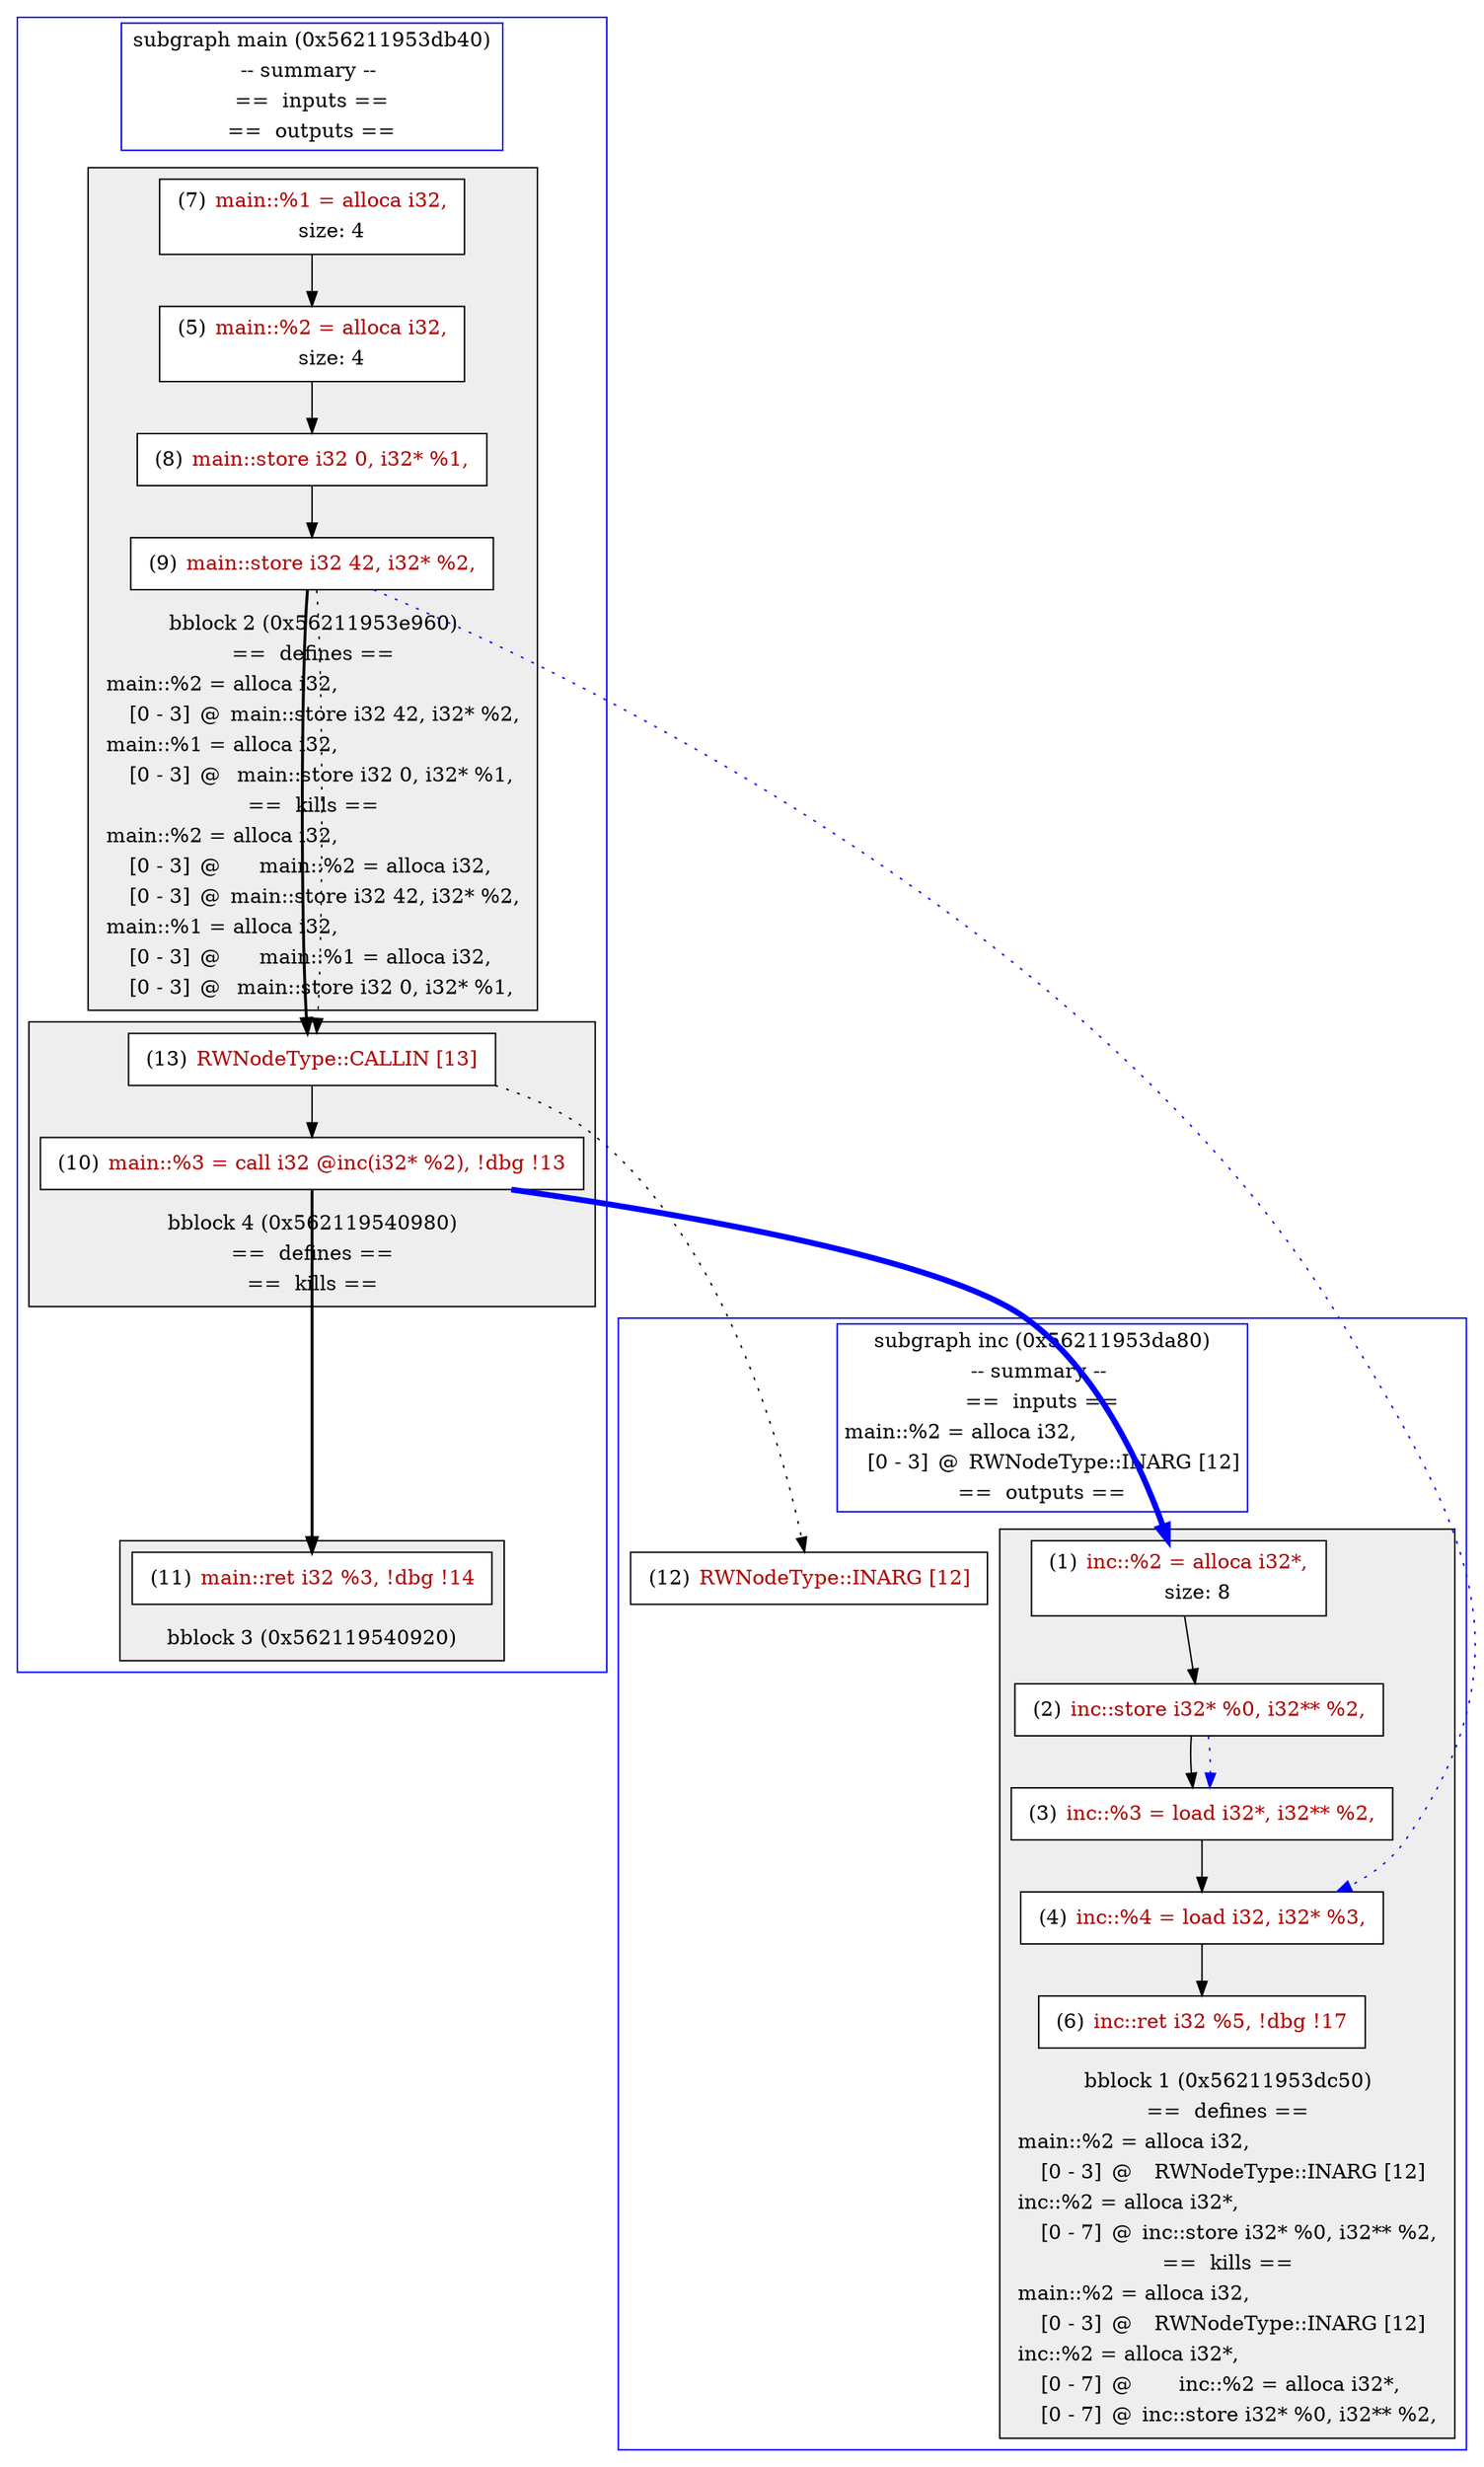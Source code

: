 digraph "Data Dependencies Graph" {
  compound=true;

subgraph cluster_subg_0x56211953da80 {
  compound=true;

  style=filled;
  fillcolor=white; color=blue;
  label=<<table cellborder="0"><tr><td colspan="4">subgraph inc (0x56211953da80)</td></tr>
<tr><td colspan="4">-- summary -- </td></tr>
<tr><td colspan="4">==  inputs ==</td></tr><tr><td align="left" colspan="4">main::%2 = alloca i32,</td></tr><tr><td>&nbsp;&nbsp;</td><td>[0 - 3]</td><td>@</td><td>RWNodeType::INARG [12]</td></tr>
<tr><td colspan="4">==  outputs ==</td></tr></table>>;
	NODE0x562119541510 [label=<<table border="0"><tr><td>(12)</td> <td><font color="#af0000">RWNodeType::INARG [12]</font></td></tr>
</table>>
 style=filled fillcolor=white shape=box]
subgraph cluster_bb_0x56211953dc50 {
    style=filled;
    fillcolor="#eeeeee";
    color="black";
label=<<table border="0">
<tr><td colspan="4">bblock 1 (0x56211953dc50)</td></tr><tr><td colspan="4">==  defines ==</td></tr><tr><td align="left" colspan="4">main::%2 = alloca i32,</td></tr><tr><td>&nbsp;&nbsp;</td><td>[0 - 3]</td><td>@</td><td>RWNodeType::INARG [12]</td></tr>
<tr><td align="left" colspan="4">inc::%2 = alloca i32*,</td></tr><tr><td>&nbsp;&nbsp;</td><td>[0 - 7]</td><td>@</td><td>inc::store i32* %0, i32** %2,</td></tr>
<tr><td colspan="4">==  kills ==</td></tr><tr><td align="left" colspan="4">main::%2 = alloca i32,</td></tr><tr><td>&nbsp;&nbsp;</td><td>[0 - 3]</td><td>@</td><td>RWNodeType::INARG [12]</td></tr>
<tr><td align="left" colspan="4">inc::%2 = alloca i32*,</td></tr><tr><td>&nbsp;&nbsp;</td><td>[0 - 7]</td><td>@</td><td>inc::%2 = alloca i32*,</td></tr>
<tr><td>&nbsp;&nbsp;</td><td>[0 - 7]</td><td>@</td><td>inc::store i32* %0, i32** %2,</td></tr>
</table>>
labelloc=b
	NODE0x56211953dcb0 [label=<<table border="0"><tr><td>(1)</td> <td><font color="#af0000">inc::%2 = alloca i32*,</font></td></tr>
<tr><td></td><td>size: 8</td></tr>
</table>>
 style=filled fillcolor=white shape=box]
	NODE0x56211953df70 [label=<<table border="0"><tr><td>(2)</td> <td><font color="#af0000">inc::store i32* %0, i32** %2,</font></td></tr>
</table>>
 style=filled fillcolor=white shape=box]
	NODE0x56211953e150 [label=<<table border="0"><tr><td>(3)</td> <td><font color="#af0000">inc::%3 = load i32*, i32** %2,</font></td></tr>
</table>>
 style=filled fillcolor=white shape=box]
	NODE0x56211953e330 [label=<<table border="0"><tr><td>(4)</td> <td><font color="#af0000">inc::%4 = load i32, i32* %3,</font></td></tr>
</table>>
 style=filled fillcolor=white shape=box]
	NODE0x56211953e760 [label=<<table border="0"><tr><td>(6)</td> <td><font color="#af0000">inc::ret i32 %5, !dbg !17</font></td></tr>
</table>>
 style=filled fillcolor=white shape=box]
}
}
subgraph cluster_subg_0x56211953db40 {
  compound=true;

  style=filled;
  fillcolor=white; color=blue;
  label=<<table cellborder="0"><tr><td colspan="4">subgraph main (0x56211953db40)</td></tr>
<tr><td colspan="4">-- summary -- </td></tr>
<tr><td colspan="4">==  inputs ==</td></tr><tr><td colspan="4">==  outputs ==</td></tr></table>>;
subgraph cluster_bb_0x56211953e960 {
    style=filled;
    fillcolor="#eeeeee";
    color="black";
label=<<table border="0">
<tr><td colspan="4">bblock 2 (0x56211953e960)</td></tr><tr><td colspan="4">==  defines ==</td></tr><tr><td align="left" colspan="4">main::%2 = alloca i32,</td></tr><tr><td>&nbsp;&nbsp;</td><td>[0 - 3]</td><td>@</td><td>main::store i32 42, i32* %2,</td></tr>
<tr><td align="left" colspan="4">main::%1 = alloca i32,</td></tr><tr><td>&nbsp;&nbsp;</td><td>[0 - 3]</td><td>@</td><td>main::store i32 0, i32* %1,</td></tr>
<tr><td colspan="4">==  kills ==</td></tr><tr><td align="left" colspan="4">main::%2 = alloca i32,</td></tr><tr><td>&nbsp;&nbsp;</td><td>[0 - 3]</td><td>@</td><td>main::%2 = alloca i32,</td></tr>
<tr><td>&nbsp;&nbsp;</td><td>[0 - 3]</td><td>@</td><td>main::store i32 42, i32* %2,</td></tr>
<tr><td align="left" colspan="4">main::%1 = alloca i32,</td></tr><tr><td>&nbsp;&nbsp;</td><td>[0 - 3]</td><td>@</td><td>main::%1 = alloca i32,</td></tr>
<tr><td>&nbsp;&nbsp;</td><td>[0 - 3]</td><td>@</td><td>main::store i32 0, i32* %1,</td></tr>
</table>>
labelloc=b
	NODE0x56211953ea50 [label=<<table border="0"><tr><td>(7)</td> <td><font color="#af0000">main::%1 = alloca i32,</font></td></tr>
<tr><td></td><td>size: 4</td></tr>
</table>>
 style=filled fillcolor=white shape=box]
	NODE0x56211953e4d0 [label=<<table border="0"><tr><td>(5)</td> <td><font color="#af0000">main::%2 = alloca i32,</font></td></tr>
<tr><td></td><td>size: 4</td></tr>
</table>>
 style=filled fillcolor=white shape=box]
	NODE0x56211953ecd0 [label=<<table border="0"><tr><td>(8)</td> <td><font color="#af0000">main::store i32 0, i32* %1,</font></td></tr>
</table>>
 style=filled fillcolor=white shape=box]
	NODE0x56211953ef10 [label=<<table border="0"><tr><td>(9)</td> <td><font color="#af0000">main::store i32 42, i32* %2,</font></td></tr>
</table>>
 style=filled fillcolor=white shape=box]
}
subgraph cluster_bb_0x562119540980 {
    style=filled;
    fillcolor="#eeeeee";
    color="black";
label=<<table border="0">
<tr><td colspan="4">bblock 4 (0x562119540980)</td></tr><tr><td colspan="4">==  defines ==</td></tr><tr><td colspan="4">==  kills ==</td></tr></table>>
labelloc=b
	NODE0x5621195419f0 [label=<<table border="0"><tr><td>(13)</td> <td><font color="#af0000">RWNodeType::CALLIN [13]</font></td></tr>
</table>>
 style=filled fillcolor=white shape=box]
	NODE0x56211953f170 [label=<<table border="0"><tr><td>(10)</td> <td><font color="#af0000">main::%3 = call i32 @inc(i32* %2), !dbg !13</font></td></tr>
</table>>
 style=filled fillcolor=white shape=box]
}
subgraph cluster_bb_0x562119540920 {
    style=filled;
    fillcolor="#eeeeee";
    color="black";
label=<<table border="0">
<tr><td colspan="4">bblock 3 (0x562119540920)</td></tr></table>>
labelloc=b
	NODE0x56211953f3e0 [label=<<table border="0"><tr><td>(11)</td> <td><font color="#af0000">main::ret i32 %3, !dbg !14</font></td></tr>
</table>>
 style=filled fillcolor=white shape=box]
}
}
	NODE0x5621195419f0->NODE0x562119541510 [style=dotted constraint=false]
	NODE0x56211953dcb0->NODE0x56211953df70 [constraint=true]
	NODE0x56211953df70->NODE0x56211953e150 [constraint=true]
	NODE0x56211953e150->NODE0x56211953e330 [constraint=true]
	NODE0x56211953e330->NODE0x56211953e760 [constraint=true]

	NODE0x56211953df70->NODE0x56211953e150 [style=dotted constraint=false color=blue]
	NODE0x56211953ef10->NODE0x56211953e330 [style=dotted constraint=false color=blue]
	NODE0x56211953ea50->NODE0x56211953e4d0 [constraint=true]
	NODE0x56211953e4d0->NODE0x56211953ecd0 [constraint=true]
	NODE0x56211953ecd0->NODE0x56211953ef10 [constraint=true]

	NODE0x56211953ef10 -> NODE0x5621195419f0 [penwidth=2 constraint=true lhead="cluster_bb_0x56211953e960" ltail="cluster_bb_0x562119540980"]
	NODE0x5621195419f0->NODE0x56211953f170 [constraint=true]

	NODE0x56211953f170 -> NODE0x56211953f3e0 [penwidth=2 constraint=true lhead="cluster_bb_0x562119540980" ltail="cluster_bb_0x562119540920"]

	NODE0x56211953ef10->NODE0x5621195419f0 [style=dotted constraint=false]
	NODE0x56211953f170->NODE0x56211953dcb0 [penwidth=4 color=blue ltail=cluster_subg_0x56211953da80]
}
